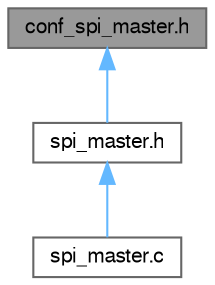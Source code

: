 digraph "conf_spi_master.h"
{
 // LATEX_PDF_SIZE
  bgcolor="transparent";
  edge [fontname=FreeSans,fontsize=10,labelfontname=FreeSans,labelfontsize=10];
  node [fontname=FreeSans,fontsize=10,shape=box,height=0.2,width=0.4];
  Node1 [label="conf_spi_master.h",height=0.2,width=0.4,color="gray40", fillcolor="grey60", style="filled", fontcolor="black",tooltip="Spi Master configuration."];
  Node1 -> Node2 [dir="back",color="steelblue1",style="solid"];
  Node2 [label="spi_master.h",height=0.2,width=0.4,color="grey40", fillcolor="white", style="filled",URL="$sam__spi_2spi__master_8h.html",tooltip="SPI master common service for SAM."];
  Node2 -> Node3 [dir="back",color="steelblue1",style="solid"];
  Node3 [label="spi_master.c",height=0.2,width=0.4,color="grey40", fillcolor="white", style="filled",URL="$spi__master_8c.html",tooltip="SPI master common service for SAM."];
}
